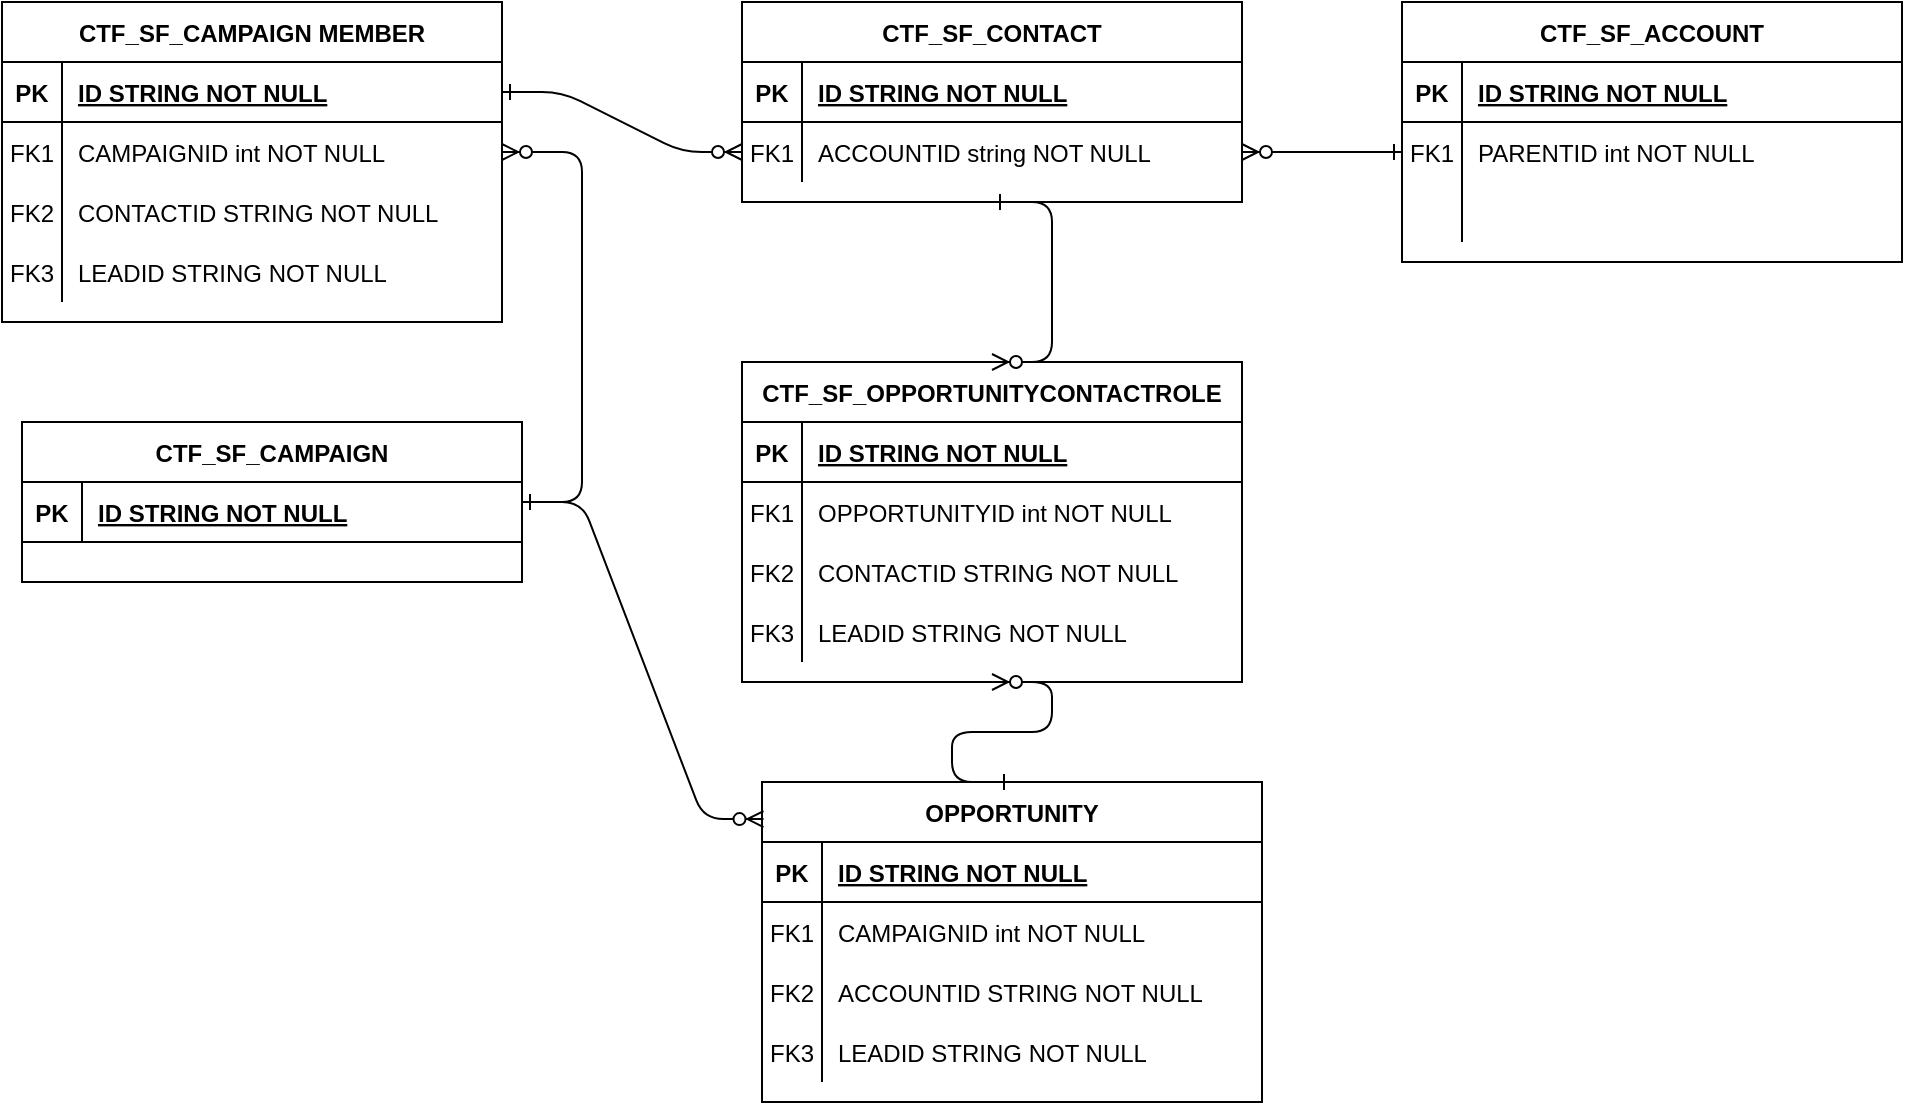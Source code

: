 <mxfile>
    <diagram id="R2lEEEUBdFMjLlhIrx00" name="Page-1">
        <mxGraphModel dx="786" dy="575" grid="1" gridSize="10" guides="1" tooltips="1" connect="1" arrows="1" fold="1" page="1" pageScale="1" pageWidth="850" pageHeight="1100" math="0" shadow="0" extFonts="Permanent Marker^https://fonts.googleapis.com/css?family=Permanent+Marker">
            <root>
                <mxCell id="0"/>
                <mxCell id="1" parent="0"/>
                <mxCell id="C-vyLk0tnHw3VtMMgP7b-1" value="" style="edgeStyle=entityRelationEdgeStyle;endArrow=ERzeroToMany;startArrow=ERone;endFill=1;startFill=0;" parent="1" source="C-vyLk0tnHw3VtMMgP7b-23" target="C-vyLk0tnHw3VtMMgP7b-6" edge="1">
                    <mxGeometry width="100" height="100" relative="1" as="geometry">
                        <mxPoint x="340" y="720" as="sourcePoint"/>
                        <mxPoint x="440" y="620" as="targetPoint"/>
                    </mxGeometry>
                </mxCell>
                <mxCell id="C-vyLk0tnHw3VtMMgP7b-12" value="" style="edgeStyle=entityRelationEdgeStyle;endArrow=ERzeroToMany;startArrow=ERone;endFill=1;startFill=0;" parent="1" source="C-vyLk0tnHw3VtMMgP7b-3" target="C-vyLk0tnHw3VtMMgP7b-17" edge="1">
                    <mxGeometry width="100" height="100" relative="1" as="geometry">
                        <mxPoint x="400" y="180" as="sourcePoint"/>
                        <mxPoint x="460" y="205" as="targetPoint"/>
                    </mxGeometry>
                </mxCell>
                <mxCell id="C-vyLk0tnHw3VtMMgP7b-2" value="CTF_SF_CAMPAIGN MEMBER" style="shape=table;startSize=30;container=1;collapsible=1;childLayout=tableLayout;fixedRows=1;rowLines=0;fontStyle=1;align=center;resizeLast=1;" parent="1" vertex="1">
                    <mxGeometry x="140" y="10" width="250" height="160" as="geometry">
                        <mxRectangle x="450" y="120" width="150" height="30" as="alternateBounds"/>
                    </mxGeometry>
                </mxCell>
                <mxCell id="C-vyLk0tnHw3VtMMgP7b-3" value="" style="shape=partialRectangle;collapsible=0;dropTarget=0;pointerEvents=0;fillColor=none;points=[[0,0.5],[1,0.5]];portConstraint=eastwest;top=0;left=0;right=0;bottom=1;" parent="C-vyLk0tnHw3VtMMgP7b-2" vertex="1">
                    <mxGeometry y="30" width="250" height="30" as="geometry"/>
                </mxCell>
                <mxCell id="C-vyLk0tnHw3VtMMgP7b-4" value="PK" style="shape=partialRectangle;overflow=hidden;connectable=0;fillColor=none;top=0;left=0;bottom=0;right=0;fontStyle=1;" parent="C-vyLk0tnHw3VtMMgP7b-3" vertex="1">
                    <mxGeometry width="30" height="30" as="geometry"/>
                </mxCell>
                <mxCell id="C-vyLk0tnHw3VtMMgP7b-5" value="ID STRING NOT NULL " style="shape=partialRectangle;overflow=hidden;connectable=0;fillColor=none;top=0;left=0;bottom=0;right=0;align=left;spacingLeft=6;fontStyle=5;" parent="C-vyLk0tnHw3VtMMgP7b-3" vertex="1">
                    <mxGeometry x="30" width="220" height="30" as="geometry"/>
                </mxCell>
                <mxCell id="C-vyLk0tnHw3VtMMgP7b-6" value="" style="shape=partialRectangle;collapsible=0;dropTarget=0;pointerEvents=0;fillColor=none;points=[[0,0.5],[1,0.5]];portConstraint=eastwest;top=0;left=0;right=0;bottom=0;" parent="C-vyLk0tnHw3VtMMgP7b-2" vertex="1">
                    <mxGeometry y="60" width="250" height="30" as="geometry"/>
                </mxCell>
                <mxCell id="C-vyLk0tnHw3VtMMgP7b-7" value="FK1" style="shape=partialRectangle;overflow=hidden;connectable=0;fillColor=none;top=0;left=0;bottom=0;right=0;" parent="C-vyLk0tnHw3VtMMgP7b-6" vertex="1">
                    <mxGeometry width="30" height="30" as="geometry"/>
                </mxCell>
                <mxCell id="C-vyLk0tnHw3VtMMgP7b-8" value="CAMPAIGNID int NOT NULL" style="shape=partialRectangle;overflow=hidden;connectable=0;fillColor=none;top=0;left=0;bottom=0;right=0;align=left;spacingLeft=6;" parent="C-vyLk0tnHw3VtMMgP7b-6" vertex="1">
                    <mxGeometry x="30" width="220" height="30" as="geometry"/>
                </mxCell>
                <mxCell id="C-vyLk0tnHw3VtMMgP7b-9" value="" style="shape=partialRectangle;collapsible=0;dropTarget=0;pointerEvents=0;fillColor=none;points=[[0,0.5],[1,0.5]];portConstraint=eastwest;top=0;left=0;right=0;bottom=0;" parent="C-vyLk0tnHw3VtMMgP7b-2" vertex="1">
                    <mxGeometry y="90" width="250" height="30" as="geometry"/>
                </mxCell>
                <mxCell id="C-vyLk0tnHw3VtMMgP7b-10" value="FK2" style="shape=partialRectangle;overflow=hidden;connectable=0;fillColor=none;top=0;left=0;bottom=0;right=0;" parent="C-vyLk0tnHw3VtMMgP7b-9" vertex="1">
                    <mxGeometry width="30" height="30" as="geometry"/>
                </mxCell>
                <mxCell id="C-vyLk0tnHw3VtMMgP7b-11" value="CONTACTID STRING NOT NULL" style="shape=partialRectangle;overflow=hidden;connectable=0;fillColor=none;top=0;left=0;bottom=0;right=0;align=left;spacingLeft=6;" parent="C-vyLk0tnHw3VtMMgP7b-9" vertex="1">
                    <mxGeometry x="30" width="220" height="30" as="geometry"/>
                </mxCell>
                <mxCell id="n5yl7cHQrkEVSj0UQ_Ea-1" value="" style="shape=partialRectangle;collapsible=0;dropTarget=0;pointerEvents=0;fillColor=none;points=[[0,0.5],[1,0.5]];portConstraint=eastwest;top=0;left=0;right=0;bottom=0;" parent="C-vyLk0tnHw3VtMMgP7b-2" vertex="1">
                    <mxGeometry y="120" width="250" height="30" as="geometry"/>
                </mxCell>
                <mxCell id="n5yl7cHQrkEVSj0UQ_Ea-2" value="FK3" style="shape=partialRectangle;overflow=hidden;connectable=0;fillColor=none;top=0;left=0;bottom=0;right=0;" parent="n5yl7cHQrkEVSj0UQ_Ea-1" vertex="1">
                    <mxGeometry width="30" height="30" as="geometry"/>
                </mxCell>
                <mxCell id="n5yl7cHQrkEVSj0UQ_Ea-3" value="LEADID STRING NOT NULL" style="shape=partialRectangle;overflow=hidden;connectable=0;fillColor=none;top=0;left=0;bottom=0;right=0;align=left;spacingLeft=6;" parent="n5yl7cHQrkEVSj0UQ_Ea-1" vertex="1">
                    <mxGeometry x="30" width="220" height="30" as="geometry"/>
                </mxCell>
                <mxCell id="C-vyLk0tnHw3VtMMgP7b-13" value="CTF_SF_CONTACT" style="shape=table;startSize=30;container=1;collapsible=1;childLayout=tableLayout;fixedRows=1;rowLines=0;fontStyle=1;align=center;resizeLast=1;" parent="1" vertex="1">
                    <mxGeometry x="510" y="10" width="250" height="100" as="geometry"/>
                </mxCell>
                <mxCell id="C-vyLk0tnHw3VtMMgP7b-14" value="" style="shape=partialRectangle;collapsible=0;dropTarget=0;pointerEvents=0;fillColor=none;points=[[0,0.5],[1,0.5]];portConstraint=eastwest;top=0;left=0;right=0;bottom=1;" parent="C-vyLk0tnHw3VtMMgP7b-13" vertex="1">
                    <mxGeometry y="30" width="250" height="30" as="geometry"/>
                </mxCell>
                <mxCell id="C-vyLk0tnHw3VtMMgP7b-15" value="PK" style="shape=partialRectangle;overflow=hidden;connectable=0;fillColor=none;top=0;left=0;bottom=0;right=0;fontStyle=1;" parent="C-vyLk0tnHw3VtMMgP7b-14" vertex="1">
                    <mxGeometry width="30" height="30" as="geometry"/>
                </mxCell>
                <mxCell id="C-vyLk0tnHw3VtMMgP7b-16" value="ID STRING NOT NULL " style="shape=partialRectangle;overflow=hidden;connectable=0;fillColor=none;top=0;left=0;bottom=0;right=0;align=left;spacingLeft=6;fontStyle=5;" parent="C-vyLk0tnHw3VtMMgP7b-14" vertex="1">
                    <mxGeometry x="30" width="220" height="30" as="geometry"/>
                </mxCell>
                <mxCell id="C-vyLk0tnHw3VtMMgP7b-17" value="" style="shape=partialRectangle;collapsible=0;dropTarget=0;pointerEvents=0;fillColor=none;points=[[0,0.5],[1,0.5]];portConstraint=eastwest;top=0;left=0;right=0;bottom=0;" parent="C-vyLk0tnHw3VtMMgP7b-13" vertex="1">
                    <mxGeometry y="60" width="250" height="30" as="geometry"/>
                </mxCell>
                <mxCell id="C-vyLk0tnHw3VtMMgP7b-18" value="FK1" style="shape=partialRectangle;overflow=hidden;connectable=0;fillColor=none;top=0;left=0;bottom=0;right=0;" parent="C-vyLk0tnHw3VtMMgP7b-17" vertex="1">
                    <mxGeometry width="30" height="30" as="geometry"/>
                </mxCell>
                <mxCell id="C-vyLk0tnHw3VtMMgP7b-19" value="ACCOUNTID string NOT NULL" style="shape=partialRectangle;overflow=hidden;connectable=0;fillColor=none;top=0;left=0;bottom=0;right=0;align=left;spacingLeft=6;" parent="C-vyLk0tnHw3VtMMgP7b-17" vertex="1">
                    <mxGeometry x="30" width="220" height="30" as="geometry"/>
                </mxCell>
                <mxCell id="C-vyLk0tnHw3VtMMgP7b-23" value="CTF_SF_CAMPAIGN" style="shape=table;startSize=30;container=1;collapsible=1;childLayout=tableLayout;fixedRows=1;rowLines=0;fontStyle=1;align=center;resizeLast=1;" parent="1" vertex="1">
                    <mxGeometry x="150" y="220" width="250" height="80" as="geometry"/>
                </mxCell>
                <mxCell id="C-vyLk0tnHw3VtMMgP7b-24" value="" style="shape=partialRectangle;collapsible=0;dropTarget=0;pointerEvents=0;fillColor=none;points=[[0,0.5],[1,0.5]];portConstraint=eastwest;top=0;left=0;right=0;bottom=1;" parent="C-vyLk0tnHw3VtMMgP7b-23" vertex="1">
                    <mxGeometry y="30" width="250" height="30" as="geometry"/>
                </mxCell>
                <mxCell id="C-vyLk0tnHw3VtMMgP7b-25" value="PK" style="shape=partialRectangle;overflow=hidden;connectable=0;fillColor=none;top=0;left=0;bottom=0;right=0;fontStyle=1;" parent="C-vyLk0tnHw3VtMMgP7b-24" vertex="1">
                    <mxGeometry width="30" height="30" as="geometry"/>
                </mxCell>
                <mxCell id="C-vyLk0tnHw3VtMMgP7b-26" value="ID STRING NOT NULL " style="shape=partialRectangle;overflow=hidden;connectable=0;fillColor=none;top=0;left=0;bottom=0;right=0;align=left;spacingLeft=6;fontStyle=5;" parent="C-vyLk0tnHw3VtMMgP7b-24" vertex="1">
                    <mxGeometry x="30" width="220" height="30" as="geometry"/>
                </mxCell>
                <mxCell id="n5yl7cHQrkEVSj0UQ_Ea-13" value="OPPORTUNITY" style="shape=table;startSize=30;container=1;collapsible=1;childLayout=tableLayout;fixedRows=1;rowLines=0;fontStyle=1;align=center;resizeLast=1;" parent="1" vertex="1">
                    <mxGeometry x="520" y="400" width="250" height="160" as="geometry">
                        <mxRectangle x="450" y="120" width="150" height="30" as="alternateBounds"/>
                    </mxGeometry>
                </mxCell>
                <mxCell id="n5yl7cHQrkEVSj0UQ_Ea-14" value="" style="shape=partialRectangle;collapsible=0;dropTarget=0;pointerEvents=0;fillColor=none;points=[[0,0.5],[1,0.5]];portConstraint=eastwest;top=0;left=0;right=0;bottom=1;" parent="n5yl7cHQrkEVSj0UQ_Ea-13" vertex="1">
                    <mxGeometry y="30" width="250" height="30" as="geometry"/>
                </mxCell>
                <mxCell id="n5yl7cHQrkEVSj0UQ_Ea-15" value="PK" style="shape=partialRectangle;overflow=hidden;connectable=0;fillColor=none;top=0;left=0;bottom=0;right=0;fontStyle=1;" parent="n5yl7cHQrkEVSj0UQ_Ea-14" vertex="1">
                    <mxGeometry width="30" height="30" as="geometry"/>
                </mxCell>
                <mxCell id="n5yl7cHQrkEVSj0UQ_Ea-16" value="ID STRING NOT NULL " style="shape=partialRectangle;overflow=hidden;connectable=0;fillColor=none;top=0;left=0;bottom=0;right=0;align=left;spacingLeft=6;fontStyle=5;" parent="n5yl7cHQrkEVSj0UQ_Ea-14" vertex="1">
                    <mxGeometry x="30" width="220" height="30" as="geometry"/>
                </mxCell>
                <mxCell id="n5yl7cHQrkEVSj0UQ_Ea-17" value="" style="shape=partialRectangle;collapsible=0;dropTarget=0;pointerEvents=0;fillColor=none;points=[[0,0.5],[1,0.5]];portConstraint=eastwest;top=0;left=0;right=0;bottom=0;" parent="n5yl7cHQrkEVSj0UQ_Ea-13" vertex="1">
                    <mxGeometry y="60" width="250" height="30" as="geometry"/>
                </mxCell>
                <mxCell id="n5yl7cHQrkEVSj0UQ_Ea-18" value="FK1" style="shape=partialRectangle;overflow=hidden;connectable=0;fillColor=none;top=0;left=0;bottom=0;right=0;" parent="n5yl7cHQrkEVSj0UQ_Ea-17" vertex="1">
                    <mxGeometry width="30" height="30" as="geometry"/>
                </mxCell>
                <mxCell id="n5yl7cHQrkEVSj0UQ_Ea-19" value="CAMPAIGNID int NOT NULL" style="shape=partialRectangle;overflow=hidden;connectable=0;fillColor=none;top=0;left=0;bottom=0;right=0;align=left;spacingLeft=6;" parent="n5yl7cHQrkEVSj0UQ_Ea-17" vertex="1">
                    <mxGeometry x="30" width="220" height="30" as="geometry"/>
                </mxCell>
                <mxCell id="n5yl7cHQrkEVSj0UQ_Ea-20" value="" style="shape=partialRectangle;collapsible=0;dropTarget=0;pointerEvents=0;fillColor=none;points=[[0,0.5],[1,0.5]];portConstraint=eastwest;top=0;left=0;right=0;bottom=0;" parent="n5yl7cHQrkEVSj0UQ_Ea-13" vertex="1">
                    <mxGeometry y="90" width="250" height="30" as="geometry"/>
                </mxCell>
                <mxCell id="n5yl7cHQrkEVSj0UQ_Ea-21" value="FK2" style="shape=partialRectangle;overflow=hidden;connectable=0;fillColor=none;top=0;left=0;bottom=0;right=0;" parent="n5yl7cHQrkEVSj0UQ_Ea-20" vertex="1">
                    <mxGeometry width="30" height="30" as="geometry"/>
                </mxCell>
                <mxCell id="n5yl7cHQrkEVSj0UQ_Ea-22" value="ACCOUNTID STRING NOT NULL" style="shape=partialRectangle;overflow=hidden;connectable=0;fillColor=none;top=0;left=0;bottom=0;right=0;align=left;spacingLeft=6;" parent="n5yl7cHQrkEVSj0UQ_Ea-20" vertex="1">
                    <mxGeometry x="30" width="220" height="30" as="geometry"/>
                </mxCell>
                <mxCell id="n5yl7cHQrkEVSj0UQ_Ea-23" value="" style="shape=partialRectangle;collapsible=0;dropTarget=0;pointerEvents=0;fillColor=none;points=[[0,0.5],[1,0.5]];portConstraint=eastwest;top=0;left=0;right=0;bottom=0;" parent="n5yl7cHQrkEVSj0UQ_Ea-13" vertex="1">
                    <mxGeometry y="120" width="250" height="30" as="geometry"/>
                </mxCell>
                <mxCell id="n5yl7cHQrkEVSj0UQ_Ea-24" value="FK3" style="shape=partialRectangle;overflow=hidden;connectable=0;fillColor=none;top=0;left=0;bottom=0;right=0;" parent="n5yl7cHQrkEVSj0UQ_Ea-23" vertex="1">
                    <mxGeometry width="30" height="30" as="geometry"/>
                </mxCell>
                <mxCell id="n5yl7cHQrkEVSj0UQ_Ea-25" value="LEADID STRING NOT NULL" style="shape=partialRectangle;overflow=hidden;connectable=0;fillColor=none;top=0;left=0;bottom=0;right=0;align=left;spacingLeft=6;" parent="n5yl7cHQrkEVSj0UQ_Ea-23" vertex="1">
                    <mxGeometry x="30" width="220" height="30" as="geometry"/>
                </mxCell>
                <mxCell id="n5yl7cHQrkEVSj0UQ_Ea-27" value="CTF_SF_OPPORTUNITYCONTACTROLE" style="shape=table;startSize=30;container=1;collapsible=1;childLayout=tableLayout;fixedRows=1;rowLines=0;fontStyle=1;align=center;resizeLast=1;" parent="1" vertex="1">
                    <mxGeometry x="510" y="190" width="250" height="160" as="geometry">
                        <mxRectangle x="450" y="120" width="150" height="30" as="alternateBounds"/>
                    </mxGeometry>
                </mxCell>
                <mxCell id="n5yl7cHQrkEVSj0UQ_Ea-28" value="" style="shape=partialRectangle;collapsible=0;dropTarget=0;pointerEvents=0;fillColor=none;points=[[0,0.5],[1,0.5]];portConstraint=eastwest;top=0;left=0;right=0;bottom=1;" parent="n5yl7cHQrkEVSj0UQ_Ea-27" vertex="1">
                    <mxGeometry y="30" width="250" height="30" as="geometry"/>
                </mxCell>
                <mxCell id="n5yl7cHQrkEVSj0UQ_Ea-29" value="PK" style="shape=partialRectangle;overflow=hidden;connectable=0;fillColor=none;top=0;left=0;bottom=0;right=0;fontStyle=1;" parent="n5yl7cHQrkEVSj0UQ_Ea-28" vertex="1">
                    <mxGeometry width="30" height="30" as="geometry"/>
                </mxCell>
                <mxCell id="n5yl7cHQrkEVSj0UQ_Ea-30" value="ID STRING NOT NULL " style="shape=partialRectangle;overflow=hidden;connectable=0;fillColor=none;top=0;left=0;bottom=0;right=0;align=left;spacingLeft=6;fontStyle=5;" parent="n5yl7cHQrkEVSj0UQ_Ea-28" vertex="1">
                    <mxGeometry x="30" width="220" height="30" as="geometry"/>
                </mxCell>
                <mxCell id="n5yl7cHQrkEVSj0UQ_Ea-31" value="" style="shape=partialRectangle;collapsible=0;dropTarget=0;pointerEvents=0;fillColor=none;points=[[0,0.5],[1,0.5]];portConstraint=eastwest;top=0;left=0;right=0;bottom=0;" parent="n5yl7cHQrkEVSj0UQ_Ea-27" vertex="1">
                    <mxGeometry y="60" width="250" height="30" as="geometry"/>
                </mxCell>
                <mxCell id="n5yl7cHQrkEVSj0UQ_Ea-32" value="FK1" style="shape=partialRectangle;overflow=hidden;connectable=0;fillColor=none;top=0;left=0;bottom=0;right=0;" parent="n5yl7cHQrkEVSj0UQ_Ea-31" vertex="1">
                    <mxGeometry width="30" height="30" as="geometry"/>
                </mxCell>
                <mxCell id="n5yl7cHQrkEVSj0UQ_Ea-33" value="OPPORTUNITYID int NOT NULL" style="shape=partialRectangle;overflow=hidden;connectable=0;fillColor=none;top=0;left=0;bottom=0;right=0;align=left;spacingLeft=6;" parent="n5yl7cHQrkEVSj0UQ_Ea-31" vertex="1">
                    <mxGeometry x="30" width="220" height="30" as="geometry"/>
                </mxCell>
                <mxCell id="n5yl7cHQrkEVSj0UQ_Ea-34" value="" style="shape=partialRectangle;collapsible=0;dropTarget=0;pointerEvents=0;fillColor=none;points=[[0,0.5],[1,0.5]];portConstraint=eastwest;top=0;left=0;right=0;bottom=0;" parent="n5yl7cHQrkEVSj0UQ_Ea-27" vertex="1">
                    <mxGeometry y="90" width="250" height="30" as="geometry"/>
                </mxCell>
                <mxCell id="n5yl7cHQrkEVSj0UQ_Ea-35" value="FK2" style="shape=partialRectangle;overflow=hidden;connectable=0;fillColor=none;top=0;left=0;bottom=0;right=0;" parent="n5yl7cHQrkEVSj0UQ_Ea-34" vertex="1">
                    <mxGeometry width="30" height="30" as="geometry"/>
                </mxCell>
                <mxCell id="n5yl7cHQrkEVSj0UQ_Ea-36" value="CONTACTID STRING NOT NULL" style="shape=partialRectangle;overflow=hidden;connectable=0;fillColor=none;top=0;left=0;bottom=0;right=0;align=left;spacingLeft=6;" parent="n5yl7cHQrkEVSj0UQ_Ea-34" vertex="1">
                    <mxGeometry x="30" width="220" height="30" as="geometry"/>
                </mxCell>
                <mxCell id="n5yl7cHQrkEVSj0UQ_Ea-37" value="" style="shape=partialRectangle;collapsible=0;dropTarget=0;pointerEvents=0;fillColor=none;points=[[0,0.5],[1,0.5]];portConstraint=eastwest;top=0;left=0;right=0;bottom=0;" parent="n5yl7cHQrkEVSj0UQ_Ea-27" vertex="1">
                    <mxGeometry y="120" width="250" height="30" as="geometry"/>
                </mxCell>
                <mxCell id="n5yl7cHQrkEVSj0UQ_Ea-38" value="FK3" style="shape=partialRectangle;overflow=hidden;connectable=0;fillColor=none;top=0;left=0;bottom=0;right=0;" parent="n5yl7cHQrkEVSj0UQ_Ea-37" vertex="1">
                    <mxGeometry width="30" height="30" as="geometry"/>
                </mxCell>
                <mxCell id="n5yl7cHQrkEVSj0UQ_Ea-39" value="LEADID STRING NOT NULL" style="shape=partialRectangle;overflow=hidden;connectable=0;fillColor=none;top=0;left=0;bottom=0;right=0;align=left;spacingLeft=6;" parent="n5yl7cHQrkEVSj0UQ_Ea-37" vertex="1">
                    <mxGeometry x="30" width="220" height="30" as="geometry"/>
                </mxCell>
                <mxCell id="n5yl7cHQrkEVSj0UQ_Ea-41" value="" style="edgeStyle=entityRelationEdgeStyle;endArrow=ERzeroToMany;startArrow=ERone;endFill=1;startFill=0;entryX=0.5;entryY=0;entryDx=0;entryDy=0;exitX=0.5;exitY=1;exitDx=0;exitDy=0;" parent="1" source="C-vyLk0tnHw3VtMMgP7b-13" target="n5yl7cHQrkEVSj0UQ_Ea-27" edge="1">
                    <mxGeometry width="100" height="100" relative="1" as="geometry">
                        <mxPoint x="400" y="65" as="sourcePoint"/>
                        <mxPoint x="520" y="95" as="targetPoint"/>
                    </mxGeometry>
                </mxCell>
                <mxCell id="n5yl7cHQrkEVSj0UQ_Ea-42" value="" style="edgeStyle=entityRelationEdgeStyle;endArrow=ERzeroToMany;startArrow=ERone;endFill=1;startFill=0;entryX=0.5;entryY=1;entryDx=0;entryDy=0;exitX=0.5;exitY=0;exitDx=0;exitDy=0;" parent="1" source="n5yl7cHQrkEVSj0UQ_Ea-13" target="n5yl7cHQrkEVSj0UQ_Ea-27" edge="1">
                    <mxGeometry width="100" height="100" relative="1" as="geometry">
                        <mxPoint x="645" y="150" as="sourcePoint"/>
                        <mxPoint x="645" y="200" as="targetPoint"/>
                    </mxGeometry>
                </mxCell>
                <mxCell id="n5yl7cHQrkEVSj0UQ_Ea-43" value="CTF_SF_ACCOUNT" style="shape=table;startSize=30;container=1;collapsible=1;childLayout=tableLayout;fixedRows=1;rowLines=0;fontStyle=1;align=center;resizeLast=1;" parent="1" vertex="1">
                    <mxGeometry x="840" y="10" width="250" height="130" as="geometry"/>
                </mxCell>
                <mxCell id="n5yl7cHQrkEVSj0UQ_Ea-44" value="" style="shape=partialRectangle;collapsible=0;dropTarget=0;pointerEvents=0;fillColor=none;points=[[0,0.5],[1,0.5]];portConstraint=eastwest;top=0;left=0;right=0;bottom=1;" parent="n5yl7cHQrkEVSj0UQ_Ea-43" vertex="1">
                    <mxGeometry y="30" width="250" height="30" as="geometry"/>
                </mxCell>
                <mxCell id="n5yl7cHQrkEVSj0UQ_Ea-45" value="PK" style="shape=partialRectangle;overflow=hidden;connectable=0;fillColor=none;top=0;left=0;bottom=0;right=0;fontStyle=1;" parent="n5yl7cHQrkEVSj0UQ_Ea-44" vertex="1">
                    <mxGeometry width="30" height="30" as="geometry"/>
                </mxCell>
                <mxCell id="n5yl7cHQrkEVSj0UQ_Ea-46" value="ID STRING NOT NULL " style="shape=partialRectangle;overflow=hidden;connectable=0;fillColor=none;top=0;left=0;bottom=0;right=0;align=left;spacingLeft=6;fontStyle=5;" parent="n5yl7cHQrkEVSj0UQ_Ea-44" vertex="1">
                    <mxGeometry x="30" width="220" height="30" as="geometry"/>
                </mxCell>
                <mxCell id="n5yl7cHQrkEVSj0UQ_Ea-47" value="" style="shape=partialRectangle;collapsible=0;dropTarget=0;pointerEvents=0;fillColor=none;points=[[0,0.5],[1,0.5]];portConstraint=eastwest;top=0;left=0;right=0;bottom=0;" parent="n5yl7cHQrkEVSj0UQ_Ea-43" vertex="1">
                    <mxGeometry y="60" width="250" height="30" as="geometry"/>
                </mxCell>
                <mxCell id="n5yl7cHQrkEVSj0UQ_Ea-48" value="FK1" style="shape=partialRectangle;overflow=hidden;connectable=0;fillColor=none;top=0;left=0;bottom=0;right=0;" parent="n5yl7cHQrkEVSj0UQ_Ea-47" vertex="1">
                    <mxGeometry width="30" height="30" as="geometry"/>
                </mxCell>
                <mxCell id="n5yl7cHQrkEVSj0UQ_Ea-49" value="PARENTID int NOT NULL" style="shape=partialRectangle;overflow=hidden;connectable=0;fillColor=none;top=0;left=0;bottom=0;right=0;align=left;spacingLeft=6;" parent="n5yl7cHQrkEVSj0UQ_Ea-47" vertex="1">
                    <mxGeometry x="30" width="220" height="30" as="geometry"/>
                </mxCell>
                <mxCell id="n5yl7cHQrkEVSj0UQ_Ea-50" value="" style="shape=partialRectangle;collapsible=0;dropTarget=0;pointerEvents=0;fillColor=none;points=[[0,0.5],[1,0.5]];portConstraint=eastwest;top=0;left=0;right=0;bottom=0;" parent="n5yl7cHQrkEVSj0UQ_Ea-43" vertex="1">
                    <mxGeometry y="90" width="250" height="30" as="geometry"/>
                </mxCell>
                <mxCell id="n5yl7cHQrkEVSj0UQ_Ea-51" value="" style="shape=partialRectangle;overflow=hidden;connectable=0;fillColor=none;top=0;left=0;bottom=0;right=0;" parent="n5yl7cHQrkEVSj0UQ_Ea-50" vertex="1">
                    <mxGeometry width="30" height="30" as="geometry"/>
                </mxCell>
                <mxCell id="n5yl7cHQrkEVSj0UQ_Ea-52" value="" style="shape=partialRectangle;overflow=hidden;connectable=0;fillColor=none;top=0;left=0;bottom=0;right=0;align=left;spacingLeft=6;" parent="n5yl7cHQrkEVSj0UQ_Ea-50" vertex="1">
                    <mxGeometry x="30" width="220" height="30" as="geometry"/>
                </mxCell>
                <mxCell id="n5yl7cHQrkEVSj0UQ_Ea-61" value="" style="edgeStyle=entityRelationEdgeStyle;endArrow=ERzeroToMany;startArrow=ERone;endFill=1;startFill=0;entryX=1;entryY=0.5;entryDx=0;entryDy=0;exitX=0;exitY=0.5;exitDx=0;exitDy=0;" parent="1" source="n5yl7cHQrkEVSj0UQ_Ea-47" target="C-vyLk0tnHw3VtMMgP7b-17" edge="1">
                    <mxGeometry width="100" height="100" relative="1" as="geometry">
                        <mxPoint x="645" y="120" as="sourcePoint"/>
                        <mxPoint x="645" y="200" as="targetPoint"/>
                    </mxGeometry>
                </mxCell>
                <mxCell id="n5yl7cHQrkEVSj0UQ_Ea-62" value="" style="edgeStyle=entityRelationEdgeStyle;endArrow=ERzeroToMany;startArrow=ERone;endFill=1;startFill=0;entryX=0.003;entryY=0.116;entryDx=0;entryDy=0;entryPerimeter=0;" parent="1" source="C-vyLk0tnHw3VtMMgP7b-23" target="n5yl7cHQrkEVSj0UQ_Ea-13" edge="1">
                    <mxGeometry width="100" height="100" relative="1" as="geometry">
                        <mxPoint x="655" y="410" as="sourcePoint"/>
                        <mxPoint x="645" y="360" as="targetPoint"/>
                    </mxGeometry>
                </mxCell>
            </root>
        </mxGraphModel>
    </diagram>
</mxfile>